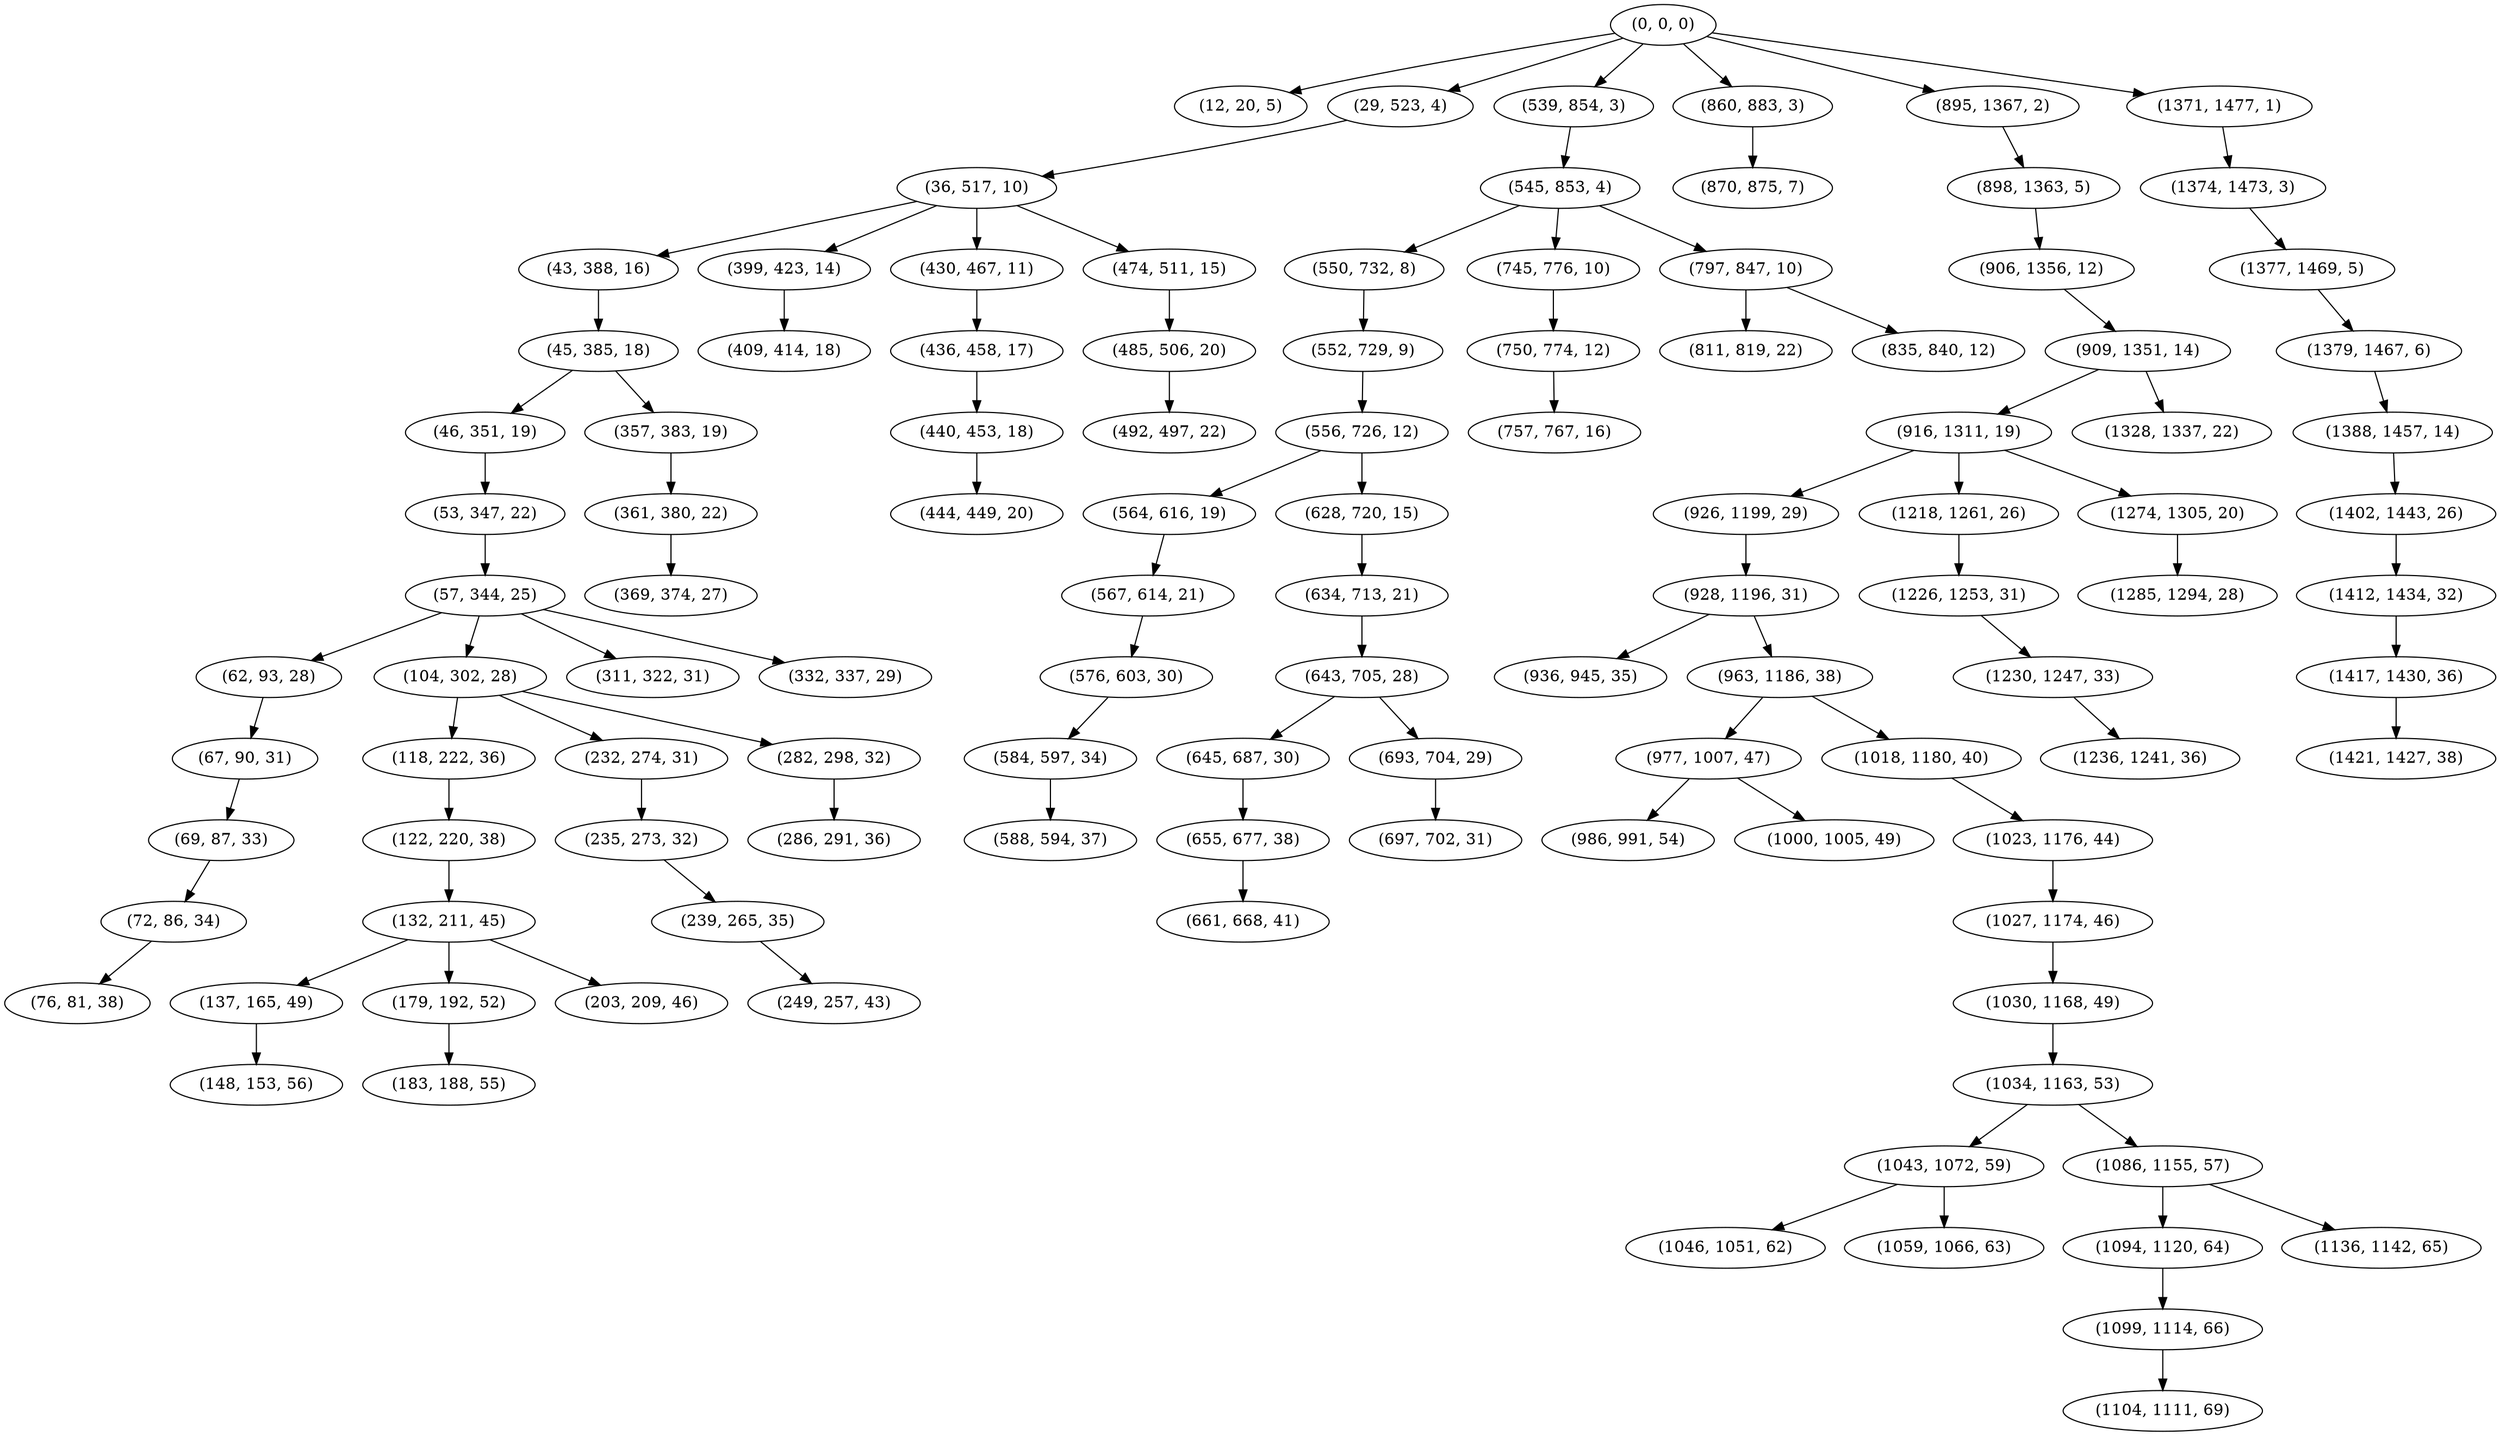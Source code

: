 digraph tree {
    "(0, 0, 0)";
    "(12, 20, 5)";
    "(29, 523, 4)";
    "(36, 517, 10)";
    "(43, 388, 16)";
    "(45, 385, 18)";
    "(46, 351, 19)";
    "(53, 347, 22)";
    "(57, 344, 25)";
    "(62, 93, 28)";
    "(67, 90, 31)";
    "(69, 87, 33)";
    "(72, 86, 34)";
    "(76, 81, 38)";
    "(104, 302, 28)";
    "(118, 222, 36)";
    "(122, 220, 38)";
    "(132, 211, 45)";
    "(137, 165, 49)";
    "(148, 153, 56)";
    "(179, 192, 52)";
    "(183, 188, 55)";
    "(203, 209, 46)";
    "(232, 274, 31)";
    "(235, 273, 32)";
    "(239, 265, 35)";
    "(249, 257, 43)";
    "(282, 298, 32)";
    "(286, 291, 36)";
    "(311, 322, 31)";
    "(332, 337, 29)";
    "(357, 383, 19)";
    "(361, 380, 22)";
    "(369, 374, 27)";
    "(399, 423, 14)";
    "(409, 414, 18)";
    "(430, 467, 11)";
    "(436, 458, 17)";
    "(440, 453, 18)";
    "(444, 449, 20)";
    "(474, 511, 15)";
    "(485, 506, 20)";
    "(492, 497, 22)";
    "(539, 854, 3)";
    "(545, 853, 4)";
    "(550, 732, 8)";
    "(552, 729, 9)";
    "(556, 726, 12)";
    "(564, 616, 19)";
    "(567, 614, 21)";
    "(576, 603, 30)";
    "(584, 597, 34)";
    "(588, 594, 37)";
    "(628, 720, 15)";
    "(634, 713, 21)";
    "(643, 705, 28)";
    "(645, 687, 30)";
    "(655, 677, 38)";
    "(661, 668, 41)";
    "(693, 704, 29)";
    "(697, 702, 31)";
    "(745, 776, 10)";
    "(750, 774, 12)";
    "(757, 767, 16)";
    "(797, 847, 10)";
    "(811, 819, 22)";
    "(835, 840, 12)";
    "(860, 883, 3)";
    "(870, 875, 7)";
    "(895, 1367, 2)";
    "(898, 1363, 5)";
    "(906, 1356, 12)";
    "(909, 1351, 14)";
    "(916, 1311, 19)";
    "(926, 1199, 29)";
    "(928, 1196, 31)";
    "(936, 945, 35)";
    "(963, 1186, 38)";
    "(977, 1007, 47)";
    "(986, 991, 54)";
    "(1000, 1005, 49)";
    "(1018, 1180, 40)";
    "(1023, 1176, 44)";
    "(1027, 1174, 46)";
    "(1030, 1168, 49)";
    "(1034, 1163, 53)";
    "(1043, 1072, 59)";
    "(1046, 1051, 62)";
    "(1059, 1066, 63)";
    "(1086, 1155, 57)";
    "(1094, 1120, 64)";
    "(1099, 1114, 66)";
    "(1104, 1111, 69)";
    "(1136, 1142, 65)";
    "(1218, 1261, 26)";
    "(1226, 1253, 31)";
    "(1230, 1247, 33)";
    "(1236, 1241, 36)";
    "(1274, 1305, 20)";
    "(1285, 1294, 28)";
    "(1328, 1337, 22)";
    "(1371, 1477, 1)";
    "(1374, 1473, 3)";
    "(1377, 1469, 5)";
    "(1379, 1467, 6)";
    "(1388, 1457, 14)";
    "(1402, 1443, 26)";
    "(1412, 1434, 32)";
    "(1417, 1430, 36)";
    "(1421, 1427, 38)";
    "(0, 0, 0)" -> "(12, 20, 5)";
    "(0, 0, 0)" -> "(29, 523, 4)";
    "(0, 0, 0)" -> "(539, 854, 3)";
    "(0, 0, 0)" -> "(860, 883, 3)";
    "(0, 0, 0)" -> "(895, 1367, 2)";
    "(0, 0, 0)" -> "(1371, 1477, 1)";
    "(29, 523, 4)" -> "(36, 517, 10)";
    "(36, 517, 10)" -> "(43, 388, 16)";
    "(36, 517, 10)" -> "(399, 423, 14)";
    "(36, 517, 10)" -> "(430, 467, 11)";
    "(36, 517, 10)" -> "(474, 511, 15)";
    "(43, 388, 16)" -> "(45, 385, 18)";
    "(45, 385, 18)" -> "(46, 351, 19)";
    "(45, 385, 18)" -> "(357, 383, 19)";
    "(46, 351, 19)" -> "(53, 347, 22)";
    "(53, 347, 22)" -> "(57, 344, 25)";
    "(57, 344, 25)" -> "(62, 93, 28)";
    "(57, 344, 25)" -> "(104, 302, 28)";
    "(57, 344, 25)" -> "(311, 322, 31)";
    "(57, 344, 25)" -> "(332, 337, 29)";
    "(62, 93, 28)" -> "(67, 90, 31)";
    "(67, 90, 31)" -> "(69, 87, 33)";
    "(69, 87, 33)" -> "(72, 86, 34)";
    "(72, 86, 34)" -> "(76, 81, 38)";
    "(104, 302, 28)" -> "(118, 222, 36)";
    "(104, 302, 28)" -> "(232, 274, 31)";
    "(104, 302, 28)" -> "(282, 298, 32)";
    "(118, 222, 36)" -> "(122, 220, 38)";
    "(122, 220, 38)" -> "(132, 211, 45)";
    "(132, 211, 45)" -> "(137, 165, 49)";
    "(132, 211, 45)" -> "(179, 192, 52)";
    "(132, 211, 45)" -> "(203, 209, 46)";
    "(137, 165, 49)" -> "(148, 153, 56)";
    "(179, 192, 52)" -> "(183, 188, 55)";
    "(232, 274, 31)" -> "(235, 273, 32)";
    "(235, 273, 32)" -> "(239, 265, 35)";
    "(239, 265, 35)" -> "(249, 257, 43)";
    "(282, 298, 32)" -> "(286, 291, 36)";
    "(357, 383, 19)" -> "(361, 380, 22)";
    "(361, 380, 22)" -> "(369, 374, 27)";
    "(399, 423, 14)" -> "(409, 414, 18)";
    "(430, 467, 11)" -> "(436, 458, 17)";
    "(436, 458, 17)" -> "(440, 453, 18)";
    "(440, 453, 18)" -> "(444, 449, 20)";
    "(474, 511, 15)" -> "(485, 506, 20)";
    "(485, 506, 20)" -> "(492, 497, 22)";
    "(539, 854, 3)" -> "(545, 853, 4)";
    "(545, 853, 4)" -> "(550, 732, 8)";
    "(545, 853, 4)" -> "(745, 776, 10)";
    "(545, 853, 4)" -> "(797, 847, 10)";
    "(550, 732, 8)" -> "(552, 729, 9)";
    "(552, 729, 9)" -> "(556, 726, 12)";
    "(556, 726, 12)" -> "(564, 616, 19)";
    "(556, 726, 12)" -> "(628, 720, 15)";
    "(564, 616, 19)" -> "(567, 614, 21)";
    "(567, 614, 21)" -> "(576, 603, 30)";
    "(576, 603, 30)" -> "(584, 597, 34)";
    "(584, 597, 34)" -> "(588, 594, 37)";
    "(628, 720, 15)" -> "(634, 713, 21)";
    "(634, 713, 21)" -> "(643, 705, 28)";
    "(643, 705, 28)" -> "(645, 687, 30)";
    "(643, 705, 28)" -> "(693, 704, 29)";
    "(645, 687, 30)" -> "(655, 677, 38)";
    "(655, 677, 38)" -> "(661, 668, 41)";
    "(693, 704, 29)" -> "(697, 702, 31)";
    "(745, 776, 10)" -> "(750, 774, 12)";
    "(750, 774, 12)" -> "(757, 767, 16)";
    "(797, 847, 10)" -> "(811, 819, 22)";
    "(797, 847, 10)" -> "(835, 840, 12)";
    "(860, 883, 3)" -> "(870, 875, 7)";
    "(895, 1367, 2)" -> "(898, 1363, 5)";
    "(898, 1363, 5)" -> "(906, 1356, 12)";
    "(906, 1356, 12)" -> "(909, 1351, 14)";
    "(909, 1351, 14)" -> "(916, 1311, 19)";
    "(909, 1351, 14)" -> "(1328, 1337, 22)";
    "(916, 1311, 19)" -> "(926, 1199, 29)";
    "(916, 1311, 19)" -> "(1218, 1261, 26)";
    "(916, 1311, 19)" -> "(1274, 1305, 20)";
    "(926, 1199, 29)" -> "(928, 1196, 31)";
    "(928, 1196, 31)" -> "(936, 945, 35)";
    "(928, 1196, 31)" -> "(963, 1186, 38)";
    "(963, 1186, 38)" -> "(977, 1007, 47)";
    "(963, 1186, 38)" -> "(1018, 1180, 40)";
    "(977, 1007, 47)" -> "(986, 991, 54)";
    "(977, 1007, 47)" -> "(1000, 1005, 49)";
    "(1018, 1180, 40)" -> "(1023, 1176, 44)";
    "(1023, 1176, 44)" -> "(1027, 1174, 46)";
    "(1027, 1174, 46)" -> "(1030, 1168, 49)";
    "(1030, 1168, 49)" -> "(1034, 1163, 53)";
    "(1034, 1163, 53)" -> "(1043, 1072, 59)";
    "(1034, 1163, 53)" -> "(1086, 1155, 57)";
    "(1043, 1072, 59)" -> "(1046, 1051, 62)";
    "(1043, 1072, 59)" -> "(1059, 1066, 63)";
    "(1086, 1155, 57)" -> "(1094, 1120, 64)";
    "(1086, 1155, 57)" -> "(1136, 1142, 65)";
    "(1094, 1120, 64)" -> "(1099, 1114, 66)";
    "(1099, 1114, 66)" -> "(1104, 1111, 69)";
    "(1218, 1261, 26)" -> "(1226, 1253, 31)";
    "(1226, 1253, 31)" -> "(1230, 1247, 33)";
    "(1230, 1247, 33)" -> "(1236, 1241, 36)";
    "(1274, 1305, 20)" -> "(1285, 1294, 28)";
    "(1371, 1477, 1)" -> "(1374, 1473, 3)";
    "(1374, 1473, 3)" -> "(1377, 1469, 5)";
    "(1377, 1469, 5)" -> "(1379, 1467, 6)";
    "(1379, 1467, 6)" -> "(1388, 1457, 14)";
    "(1388, 1457, 14)" -> "(1402, 1443, 26)";
    "(1402, 1443, 26)" -> "(1412, 1434, 32)";
    "(1412, 1434, 32)" -> "(1417, 1430, 36)";
    "(1417, 1430, 36)" -> "(1421, 1427, 38)";
}
